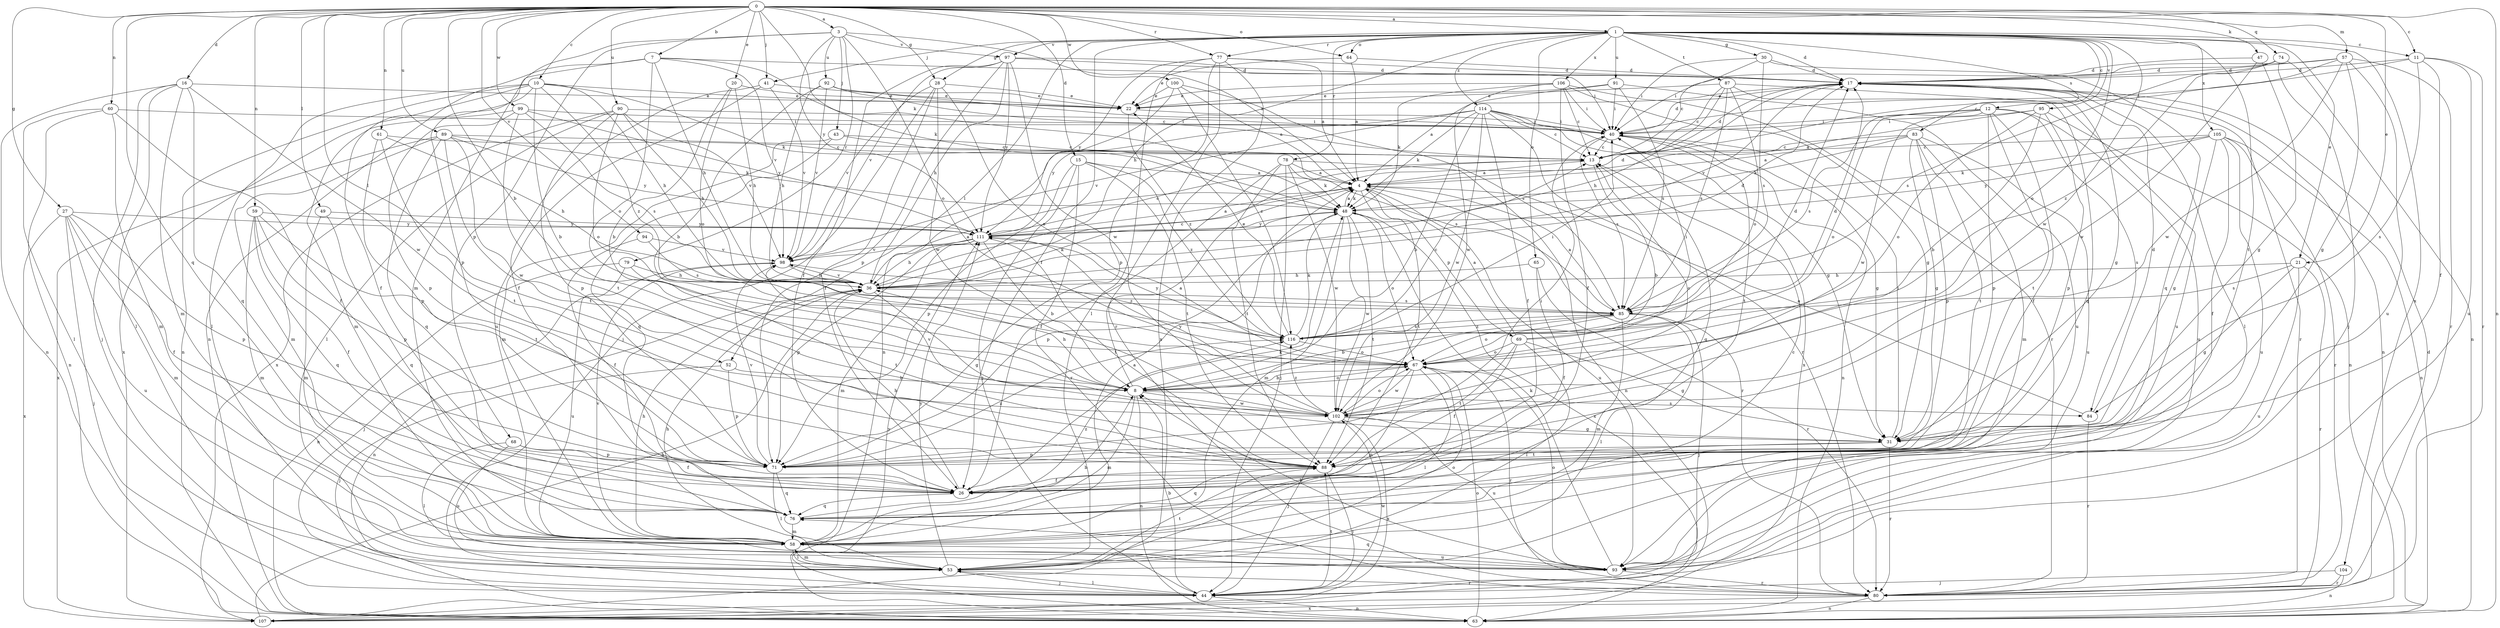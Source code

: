 strict digraph  {
0;
1;
3;
4;
7;
8;
10;
11;
12;
13;
15;
16;
17;
20;
21;
22;
26;
27;
28;
30;
31;
36;
40;
41;
43;
44;
47;
48;
49;
52;
53;
57;
58;
59;
60;
61;
63;
64;
65;
67;
68;
69;
71;
74;
76;
77;
78;
79;
80;
83;
84;
85;
87;
88;
89;
90;
91;
92;
93;
94;
95;
97;
98;
99;
100;
102;
104;
105;
106;
107;
111;
114;
116;
0 -> 1  [label=a];
0 -> 3  [label=a];
0 -> 7  [label=b];
0 -> 8  [label=b];
0 -> 10  [label=c];
0 -> 11  [label=c];
0 -> 15  [label=d];
0 -> 16  [label=d];
0 -> 20  [label=e];
0 -> 21  [label=e];
0 -> 27  [label=g];
0 -> 28  [label=g];
0 -> 41  [label=j];
0 -> 47  [label=k];
0 -> 48  [label=k];
0 -> 49  [label=l];
0 -> 52  [label=l];
0 -> 57  [label=m];
0 -> 59  [label=n];
0 -> 60  [label=n];
0 -> 61  [label=n];
0 -> 63  [label=n];
0 -> 64  [label=o];
0 -> 74  [label=q];
0 -> 76  [label=q];
0 -> 77  [label=r];
0 -> 89  [label=u];
0 -> 90  [label=u];
0 -> 94  [label=v];
0 -> 99  [label=w];
0 -> 100  [label=w];
1 -> 11  [label=c];
1 -> 12  [label=c];
1 -> 17  [label=d];
1 -> 21  [label=e];
1 -> 26  [label=f];
1 -> 28  [label=g];
1 -> 30  [label=g];
1 -> 36  [label=h];
1 -> 41  [label=j];
1 -> 52  [label=l];
1 -> 64  [label=o];
1 -> 65  [label=o];
1 -> 67  [label=o];
1 -> 77  [label=r];
1 -> 78  [label=r];
1 -> 83  [label=s];
1 -> 87  [label=t];
1 -> 88  [label=t];
1 -> 91  [label=u];
1 -> 95  [label=v];
1 -> 97  [label=v];
1 -> 102  [label=w];
1 -> 104  [label=x];
1 -> 105  [label=x];
1 -> 106  [label=x];
1 -> 114  [label=z];
3 -> 4  [label=a];
3 -> 43  [label=j];
3 -> 58  [label=m];
3 -> 67  [label=o];
3 -> 68  [label=p];
3 -> 79  [label=r];
3 -> 92  [label=u];
3 -> 97  [label=v];
3 -> 111  [label=y];
4 -> 48  [label=k];
4 -> 69  [label=p];
4 -> 80  [label=r];
4 -> 88  [label=t];
4 -> 93  [label=u];
7 -> 17  [label=d];
7 -> 36  [label=h];
7 -> 48  [label=k];
7 -> 63  [label=n];
7 -> 67  [label=o];
7 -> 71  [label=p];
7 -> 98  [label=v];
8 -> 4  [label=a];
8 -> 36  [label=h];
8 -> 58  [label=m];
8 -> 63  [label=n];
8 -> 67  [label=o];
8 -> 84  [label=s];
8 -> 102  [label=w];
10 -> 8  [label=b];
10 -> 22  [label=e];
10 -> 26  [label=f];
10 -> 36  [label=h];
10 -> 48  [label=k];
10 -> 53  [label=l];
10 -> 63  [label=n];
10 -> 107  [label=x];
10 -> 116  [label=z];
11 -> 17  [label=d];
11 -> 26  [label=f];
11 -> 40  [label=i];
11 -> 80  [label=r];
11 -> 84  [label=s];
11 -> 93  [label=u];
12 -> 26  [label=f];
12 -> 40  [label=i];
12 -> 67  [label=o];
12 -> 71  [label=p];
12 -> 84  [label=s];
12 -> 85  [label=s];
12 -> 88  [label=t];
12 -> 93  [label=u];
12 -> 102  [label=w];
13 -> 4  [label=a];
13 -> 8  [label=b];
13 -> 17  [label=d];
13 -> 76  [label=q];
15 -> 4  [label=a];
15 -> 44  [label=j];
15 -> 71  [label=p];
15 -> 80  [label=r];
15 -> 88  [label=t];
15 -> 116  [label=z];
16 -> 22  [label=e];
16 -> 44  [label=j];
16 -> 53  [label=l];
16 -> 58  [label=m];
16 -> 63  [label=n];
16 -> 76  [label=q];
16 -> 102  [label=w];
17 -> 22  [label=e];
17 -> 31  [label=g];
17 -> 53  [label=l];
17 -> 63  [label=n];
17 -> 80  [label=r];
17 -> 98  [label=v];
20 -> 8  [label=b];
20 -> 22  [label=e];
20 -> 36  [label=h];
20 -> 67  [label=o];
21 -> 31  [label=g];
21 -> 36  [label=h];
21 -> 80  [label=r];
21 -> 85  [label=s];
21 -> 93  [label=u];
22 -> 40  [label=i];
22 -> 116  [label=z];
26 -> 36  [label=h];
26 -> 48  [label=k];
26 -> 76  [label=q];
27 -> 26  [label=f];
27 -> 44  [label=j];
27 -> 58  [label=m];
27 -> 71  [label=p];
27 -> 93  [label=u];
27 -> 107  [label=x];
27 -> 111  [label=y];
28 -> 22  [label=e];
28 -> 26  [label=f];
28 -> 44  [label=j];
28 -> 67  [label=o];
28 -> 98  [label=v];
28 -> 102  [label=w];
30 -> 13  [label=c];
30 -> 17  [label=d];
30 -> 40  [label=i];
30 -> 76  [label=q];
30 -> 85  [label=s];
31 -> 40  [label=i];
31 -> 71  [label=p];
31 -> 80  [label=r];
31 -> 88  [label=t];
36 -> 4  [label=a];
36 -> 13  [label=c];
36 -> 17  [label=d];
36 -> 31  [label=g];
36 -> 48  [label=k];
36 -> 63  [label=n];
36 -> 85  [label=s];
36 -> 98  [label=v];
40 -> 13  [label=c];
40 -> 17  [label=d];
40 -> 31  [label=g];
40 -> 63  [label=n];
40 -> 85  [label=s];
40 -> 88  [label=t];
41 -> 22  [label=e];
41 -> 26  [label=f];
41 -> 93  [label=u];
41 -> 98  [label=v];
43 -> 13  [label=c];
43 -> 58  [label=m];
43 -> 76  [label=q];
43 -> 85  [label=s];
44 -> 8  [label=b];
44 -> 53  [label=l];
44 -> 63  [label=n];
44 -> 88  [label=t];
44 -> 102  [label=w];
47 -> 17  [label=d];
47 -> 31  [label=g];
47 -> 102  [label=w];
48 -> 4  [label=a];
48 -> 58  [label=m];
48 -> 67  [label=o];
48 -> 71  [label=p];
48 -> 88  [label=t];
48 -> 102  [label=w];
48 -> 107  [label=x];
48 -> 111  [label=y];
49 -> 58  [label=m];
49 -> 76  [label=q];
49 -> 111  [label=y];
52 -> 8  [label=b];
52 -> 44  [label=j];
52 -> 71  [label=p];
53 -> 36  [label=h];
53 -> 44  [label=j];
53 -> 58  [label=m];
53 -> 67  [label=o];
53 -> 80  [label=r];
53 -> 88  [label=t];
53 -> 111  [label=y];
57 -> 13  [label=c];
57 -> 17  [label=d];
57 -> 31  [label=g];
57 -> 40  [label=i];
57 -> 80  [label=r];
57 -> 93  [label=u];
57 -> 102  [label=w];
58 -> 4  [label=a];
58 -> 8  [label=b];
58 -> 13  [label=c];
58 -> 36  [label=h];
58 -> 53  [label=l];
58 -> 93  [label=u];
58 -> 98  [label=v];
59 -> 26  [label=f];
59 -> 58  [label=m];
59 -> 71  [label=p];
59 -> 76  [label=q];
59 -> 88  [label=t];
59 -> 111  [label=y];
60 -> 26  [label=f];
60 -> 40  [label=i];
60 -> 53  [label=l];
60 -> 58  [label=m];
60 -> 63  [label=n];
61 -> 13  [label=c];
61 -> 36  [label=h];
61 -> 71  [label=p];
61 -> 88  [label=t];
63 -> 67  [label=o];
63 -> 111  [label=y];
64 -> 4  [label=a];
64 -> 17  [label=d];
64 -> 22  [label=e];
65 -> 26  [label=f];
65 -> 36  [label=h];
65 -> 80  [label=r];
67 -> 8  [label=b];
67 -> 53  [label=l];
67 -> 58  [label=m];
67 -> 80  [label=r];
67 -> 102  [label=w];
68 -> 26  [label=f];
68 -> 53  [label=l];
68 -> 71  [label=p];
68 -> 93  [label=u];
69 -> 4  [label=a];
69 -> 17  [label=d];
69 -> 26  [label=f];
69 -> 31  [label=g];
69 -> 40  [label=i];
69 -> 53  [label=l];
69 -> 67  [label=o];
69 -> 88  [label=t];
71 -> 40  [label=i];
71 -> 53  [label=l];
71 -> 76  [label=q];
71 -> 98  [label=v];
71 -> 116  [label=z];
74 -> 17  [label=d];
74 -> 44  [label=j];
74 -> 63  [label=n];
74 -> 85  [label=s];
74 -> 116  [label=z];
76 -> 58  [label=m];
76 -> 116  [label=z];
77 -> 4  [label=a];
77 -> 17  [label=d];
77 -> 53  [label=l];
77 -> 71  [label=p];
77 -> 80  [label=r];
77 -> 107  [label=x];
77 -> 111  [label=y];
78 -> 4  [label=a];
78 -> 26  [label=f];
78 -> 44  [label=j];
78 -> 48  [label=k];
78 -> 63  [label=n];
78 -> 88  [label=t];
78 -> 102  [label=w];
79 -> 36  [label=h];
79 -> 44  [label=j];
79 -> 63  [label=n];
79 -> 88  [label=t];
80 -> 63  [label=n];
80 -> 107  [label=x];
83 -> 4  [label=a];
83 -> 13  [label=c];
83 -> 31  [label=g];
83 -> 48  [label=k];
83 -> 58  [label=m];
83 -> 71  [label=p];
83 -> 88  [label=t];
83 -> 93  [label=u];
84 -> 4  [label=a];
84 -> 17  [label=d];
84 -> 80  [label=r];
85 -> 4  [label=a];
85 -> 8  [label=b];
85 -> 44  [label=j];
85 -> 53  [label=l];
85 -> 58  [label=m];
85 -> 67  [label=o];
85 -> 116  [label=z];
87 -> 13  [label=c];
87 -> 22  [label=e];
87 -> 36  [label=h];
87 -> 67  [label=o];
87 -> 76  [label=q];
87 -> 85  [label=s];
87 -> 93  [label=u];
88 -> 26  [label=f];
88 -> 44  [label=j];
88 -> 76  [label=q];
89 -> 13  [label=c];
89 -> 48  [label=k];
89 -> 58  [label=m];
89 -> 76  [label=q];
89 -> 88  [label=t];
89 -> 102  [label=w];
89 -> 107  [label=x];
89 -> 111  [label=y];
90 -> 36  [label=h];
90 -> 40  [label=i];
90 -> 53  [label=l];
90 -> 67  [label=o];
90 -> 71  [label=p];
90 -> 98  [label=v];
90 -> 107  [label=x];
91 -> 4  [label=a];
91 -> 22  [label=e];
91 -> 40  [label=i];
91 -> 85  [label=s];
91 -> 93  [label=u];
92 -> 8  [label=b];
92 -> 13  [label=c];
92 -> 22  [label=e];
92 -> 36  [label=h];
92 -> 40  [label=i];
92 -> 98  [label=v];
93 -> 8  [label=b];
93 -> 48  [label=k];
93 -> 67  [label=o];
93 -> 76  [label=q];
93 -> 80  [label=r];
94 -> 26  [label=f];
94 -> 85  [label=s];
94 -> 98  [label=v];
95 -> 4  [label=a];
95 -> 8  [label=b];
95 -> 40  [label=i];
95 -> 63  [label=n];
95 -> 67  [label=o];
95 -> 71  [label=p];
97 -> 17  [label=d];
97 -> 26  [label=f];
97 -> 36  [label=h];
97 -> 40  [label=i];
97 -> 71  [label=p];
97 -> 98  [label=v];
97 -> 102  [label=w];
97 -> 111  [label=y];
98 -> 36  [label=h];
98 -> 93  [label=u];
98 -> 116  [label=z];
99 -> 40  [label=i];
99 -> 58  [label=m];
99 -> 71  [label=p];
99 -> 85  [label=s];
99 -> 88  [label=t];
99 -> 111  [label=y];
100 -> 4  [label=a];
100 -> 22  [label=e];
100 -> 63  [label=n];
100 -> 85  [label=s];
100 -> 116  [label=z];
102 -> 13  [label=c];
102 -> 31  [label=g];
102 -> 44  [label=j];
102 -> 67  [label=o];
102 -> 93  [label=u];
102 -> 98  [label=v];
102 -> 107  [label=x];
102 -> 111  [label=y];
102 -> 116  [label=z];
104 -> 44  [label=j];
104 -> 63  [label=n];
104 -> 80  [label=r];
105 -> 13  [label=c];
105 -> 26  [label=f];
105 -> 31  [label=g];
105 -> 48  [label=k];
105 -> 63  [label=n];
105 -> 80  [label=r];
105 -> 93  [label=u];
105 -> 111  [label=y];
106 -> 13  [label=c];
106 -> 22  [label=e];
106 -> 26  [label=f];
106 -> 31  [label=g];
106 -> 40  [label=i];
106 -> 48  [label=k];
106 -> 80  [label=r];
106 -> 102  [label=w];
107 -> 17  [label=d];
107 -> 36  [label=h];
111 -> 4  [label=a];
111 -> 8  [label=b];
111 -> 13  [label=c];
111 -> 17  [label=d];
111 -> 36  [label=h];
111 -> 58  [label=m];
111 -> 71  [label=p];
111 -> 88  [label=t];
111 -> 98  [label=v];
114 -> 8  [label=b];
114 -> 13  [label=c];
114 -> 26  [label=f];
114 -> 31  [label=g];
114 -> 40  [label=i];
114 -> 48  [label=k];
114 -> 80  [label=r];
114 -> 98  [label=v];
114 -> 102  [label=w];
114 -> 107  [label=x];
114 -> 111  [label=y];
116 -> 13  [label=c];
116 -> 17  [label=d];
116 -> 22  [label=e];
116 -> 40  [label=i];
116 -> 48  [label=k];
116 -> 67  [label=o];
116 -> 85  [label=s];
116 -> 111  [label=y];
}
